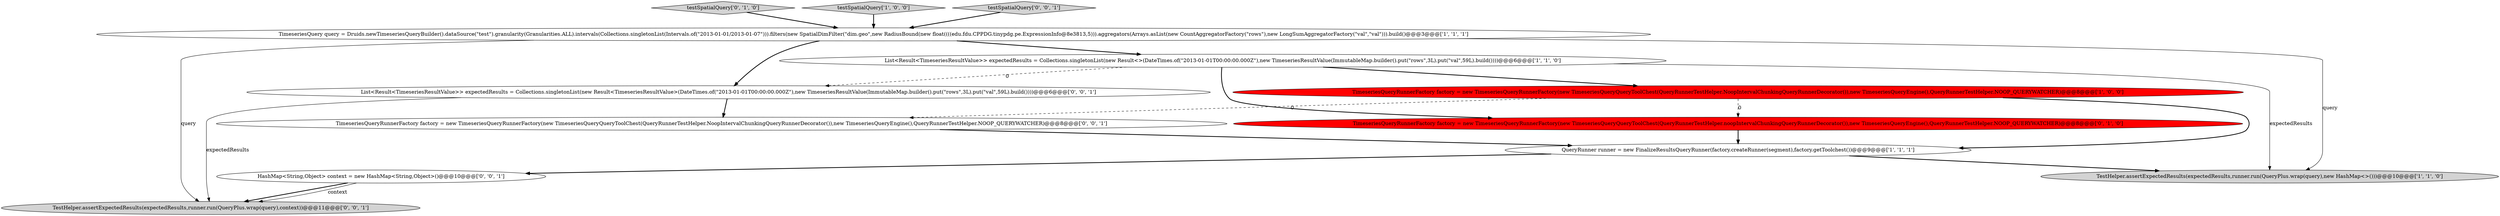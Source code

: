 digraph {
0 [style = filled, label = "TimeseriesQuery query = Druids.newTimeseriesQueryBuilder().dataSource(\"test\").granularity(Granularities.ALL).intervals(Collections.singletonList(Intervals.of(\"2013-01-01/2013-01-07\"))).filters(new SpatialDimFilter(\"dim.geo\",new RadiusBound(new float((((edu.fdu.CPPDG.tinypdg.pe.ExpressionInfo@8e3813,5))).aggregators(Arrays.asList(new CountAggregatorFactory(\"rows\"),new LongSumAggregatorFactory(\"val\",\"val\"))).build()@@@3@@@['1', '1', '1']", fillcolor = white, shape = ellipse image = "AAA0AAABBB1BBB"];
6 [style = filled, label = "testSpatialQuery['0', '1', '0']", fillcolor = lightgray, shape = diamond image = "AAA0AAABBB2BBB"];
3 [style = filled, label = "QueryRunner runner = new FinalizeResultsQueryRunner(factory.createRunner(segment),factory.getToolchest())@@@9@@@['1', '1', '1']", fillcolor = white, shape = ellipse image = "AAA0AAABBB1BBB"];
9 [style = filled, label = "HashMap<String,Object> context = new HashMap<String,Object>()@@@10@@@['0', '0', '1']", fillcolor = white, shape = ellipse image = "AAA0AAABBB3BBB"];
11 [style = filled, label = "TestHelper.assertExpectedResults(expectedResults,runner.run(QueryPlus.wrap(query),context))@@@11@@@['0', '0', '1']", fillcolor = lightgray, shape = ellipse image = "AAA0AAABBB3BBB"];
7 [style = filled, label = "TimeseriesQueryRunnerFactory factory = new TimeseriesQueryRunnerFactory(new TimeseriesQueryQueryToolChest(QueryRunnerTestHelper.noopIntervalChunkingQueryRunnerDecorator()),new TimeseriesQueryEngine(),QueryRunnerTestHelper.NOOP_QUERYWATCHER)@@@8@@@['0', '1', '0']", fillcolor = red, shape = ellipse image = "AAA1AAABBB2BBB"];
10 [style = filled, label = "TimeseriesQueryRunnerFactory factory = new TimeseriesQueryRunnerFactory(new TimeseriesQueryQueryToolChest(QueryRunnerTestHelper.NoopIntervalChunkingQueryRunnerDecorator()),new TimeseriesQueryEngine(),QueryRunnerTestHelper.NOOP_QUERYWATCHER)@@@8@@@['0', '0', '1']", fillcolor = white, shape = ellipse image = "AAA0AAABBB3BBB"];
2 [style = filled, label = "List<Result<TimeseriesResultValue>> expectedResults = Collections.singletonList(new Result<>(DateTimes.of(\"2013-01-01T00:00:00.000Z\"),new TimeseriesResultValue(ImmutableMap.builder().put(\"rows\",3L).put(\"val\",59L).build())))@@@6@@@['1', '1', '0']", fillcolor = white, shape = ellipse image = "AAA0AAABBB1BBB"];
8 [style = filled, label = "List<Result<TimeseriesResultValue>> expectedResults = Collections.singletonList(new Result<TimeseriesResultValue>(DateTimes.of(\"2013-01-01T00:00:00.000Z\"),new TimeseriesResultValue(ImmutableMap.builder().put(\"rows\",3L).put(\"val\",59L).build())))@@@6@@@['0', '0', '1']", fillcolor = white, shape = ellipse image = "AAA0AAABBB3BBB"];
1 [style = filled, label = "testSpatialQuery['1', '0', '0']", fillcolor = lightgray, shape = diamond image = "AAA0AAABBB1BBB"];
5 [style = filled, label = "TimeseriesQueryRunnerFactory factory = new TimeseriesQueryRunnerFactory(new TimeseriesQueryQueryToolChest(QueryRunnerTestHelper.NoopIntervalChunkingQueryRunnerDecorator()),new TimeseriesQueryEngine(),QueryRunnerTestHelper.NOOP_QUERYWATCHER)@@@8@@@['1', '0', '0']", fillcolor = red, shape = ellipse image = "AAA1AAABBB1BBB"];
12 [style = filled, label = "testSpatialQuery['0', '0', '1']", fillcolor = lightgray, shape = diamond image = "AAA0AAABBB3BBB"];
4 [style = filled, label = "TestHelper.assertExpectedResults(expectedResults,runner.run(QueryPlus.wrap(query),new HashMap<>()))@@@10@@@['1', '1', '0']", fillcolor = lightgray, shape = ellipse image = "AAA0AAABBB1BBB"];
5->3 [style = bold, label=""];
8->11 [style = solid, label="expectedResults"];
8->10 [style = bold, label=""];
2->4 [style = solid, label="expectedResults"];
9->11 [style = bold, label=""];
0->2 [style = bold, label=""];
0->4 [style = solid, label="query"];
10->3 [style = bold, label=""];
6->0 [style = bold, label=""];
1->0 [style = bold, label=""];
12->0 [style = bold, label=""];
3->4 [style = bold, label=""];
2->8 [style = dashed, label="0"];
7->3 [style = bold, label=""];
3->9 [style = bold, label=""];
5->10 [style = dashed, label="0"];
9->11 [style = solid, label="context"];
0->8 [style = bold, label=""];
0->11 [style = solid, label="query"];
2->7 [style = bold, label=""];
5->7 [style = dashed, label="0"];
2->5 [style = bold, label=""];
}
